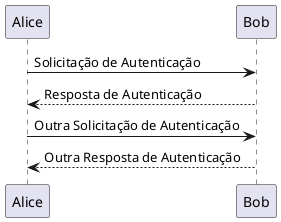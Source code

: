 @startuml Simple.Sequence
participant Alice
participant Bob

Alice -> Bob: Solicitação de Autenticação
Bob --> Alice: Resposta de Autenticação

Alice -> Bob: Outra Solicitação de Autenticação
Alice <-- Bob: Outra Resposta de Autenticação
@enduml
